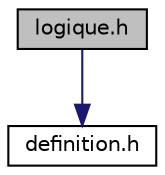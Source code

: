 digraph "logique.h"
{
 // LATEX_PDF_SIZE
  edge [fontname="Helvetica",fontsize="10",labelfontname="Helvetica",labelfontsize="10"];
  node [fontname="Helvetica",fontsize="10",shape=record];
  Node1 [label="logique.h",height=0.2,width=0.4,color="black", fillcolor="grey75", style="filled", fontcolor="black",tooltip="Header du module logique."];
  Node1 -> Node2 [color="midnightblue",fontsize="10",style="solid"];
  Node2 [label="definition.h",height=0.2,width=0.4,color="black", fillcolor="white", style="filled",URL="$definition_8h.html",tooltip="Header regroupant toutes les constantes utiles au programme."];
}
